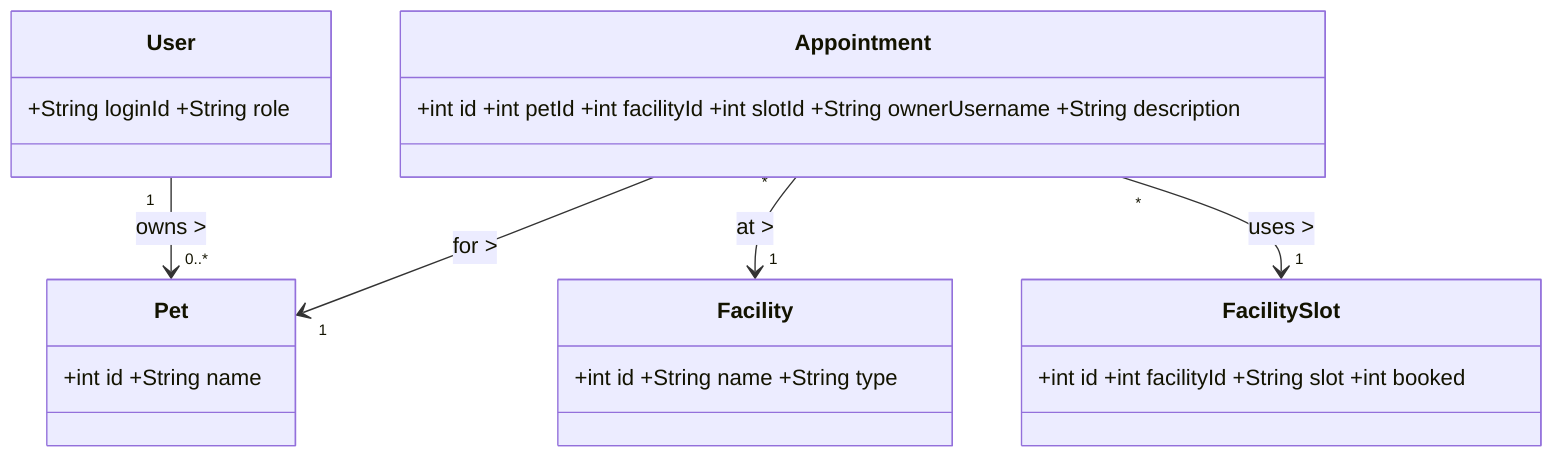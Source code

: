 %% Figure 5a – Vet Appointment domain (focused)
classDiagram
    direction TB

    class User { +String loginId +String role }
    class Pet { +int id +String name }
    class Facility { +int id +String name +String type }
    class FacilitySlot { +int id +int facilityId +String slot +int booked }
    class Appointment { +int id +int petId +int facilityId +int slotId +String ownerUsername +String description }

    User "1" --> "0..*" Pet : owns >
    Appointment "*" --> "1" Pet : for >
    Appointment "*" --> "1" Facility : at >
    Appointment "*" --> "1" FacilitySlot : uses >